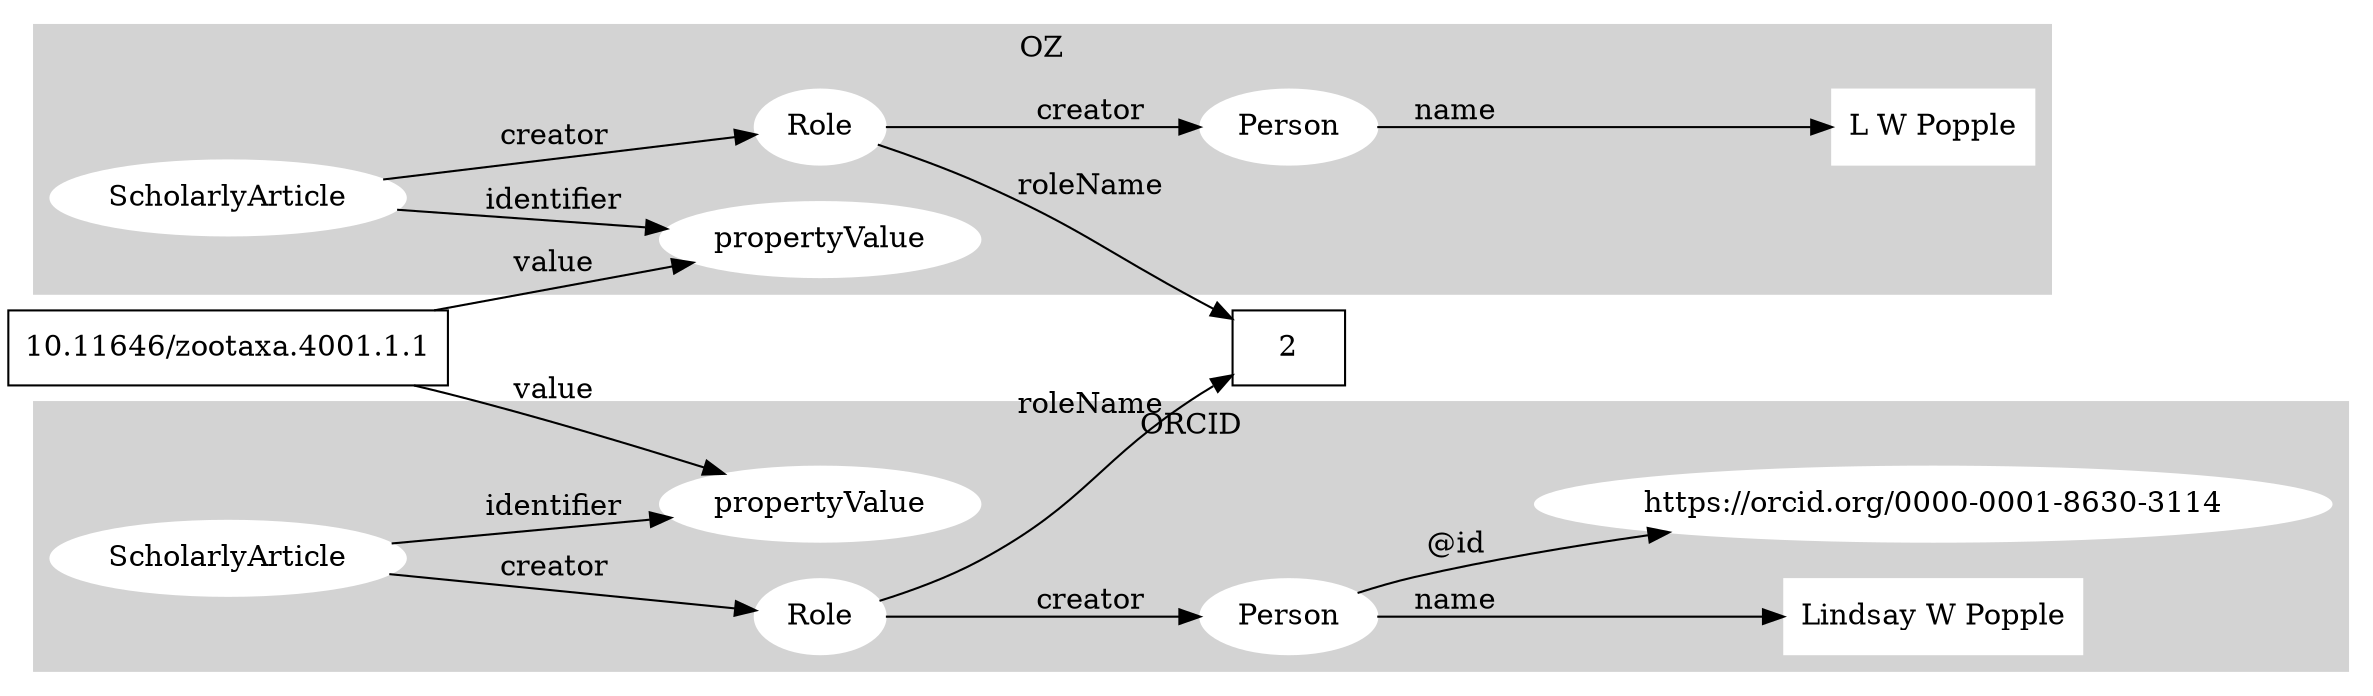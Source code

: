 digraph G {
	rankdir=LR;
	
	newrank=true;

	subgraph cluster_0 {
		style=filled;
		color=lightgrey;
		node [style=filled,color=white];

		label = "ORCID";
		
		
		orcid_identifier [label="propertyValue"] ;
		
		
		ScholarlyArticle1 -> orcid_identifier [label="identifier"] ;
		
		ScholarlyArticle1 -> role1 [label="creator"];
		
		ScholarlyArticle1 [label="ScholarlyArticle"] ;
		creator1 [label="Person"] ;
		role1 [label="Role"] ;
		
		name1 [label="Lindsay W Popple",shape=box] ;
		
		role1 -> creator1 [label="creator"] ;
		creator1 -> name1 [label="name"];
		
		creator1 -> "https://orcid.org/0000-0001-8630-3114" [label="@id"];
		
	}

	
    subgraph cluster_1 {
		style=filled;
		color=lightgrey;
		node [style=filled,color=white];

		label = "OZ";
		
		oz_identifier [label="propertyValue"] ;
		
		
		ScholarlyArticle2 -> oz_identifier [label="identifier"] ;
		
		
		ScholarlyArticle2 [label="ScholarlyArticle"] ;
		creator2 [label="Person"] ;
		role2 [label="Role"] ;
		
		name2 [label="L W Popple",shape=box] ;
		

		ScholarlyArticle2 -> role2 [label="creator"];
		role2 -> creator2 [label="creator"];
		creator2 -> name2 [label="name"];

	}
	
	{ rank=same; oz_identifier; orcid_identifier; }

	{ rank=same; ScholarlyArticle1; ScholarlyArticle2; }
	{ rank=same; name1; name2; }
	
	roleone [label="2",shape=box];
	
	doi [label="10.11646/zootaxa.4001.1.1",shape=box] ;
	
	doi -> orcid_identifier  [label="value"] ;
	doi -> oz_identifier [label="value"] ;

role1 -> roleone [label="roleName"];	
role2 -> roleone [label="roleName"];	

/*
 name1 -> name2 [label="match"];	
 name2 -> name1 [label="match"];	
 */
 
/*  ScholarlyArticle2 -> ScholarlyArticle1 [label="same"];	
   ScholarlyArticle1 -> ScholarlyArticle2 [label="same"];	*/

	


}